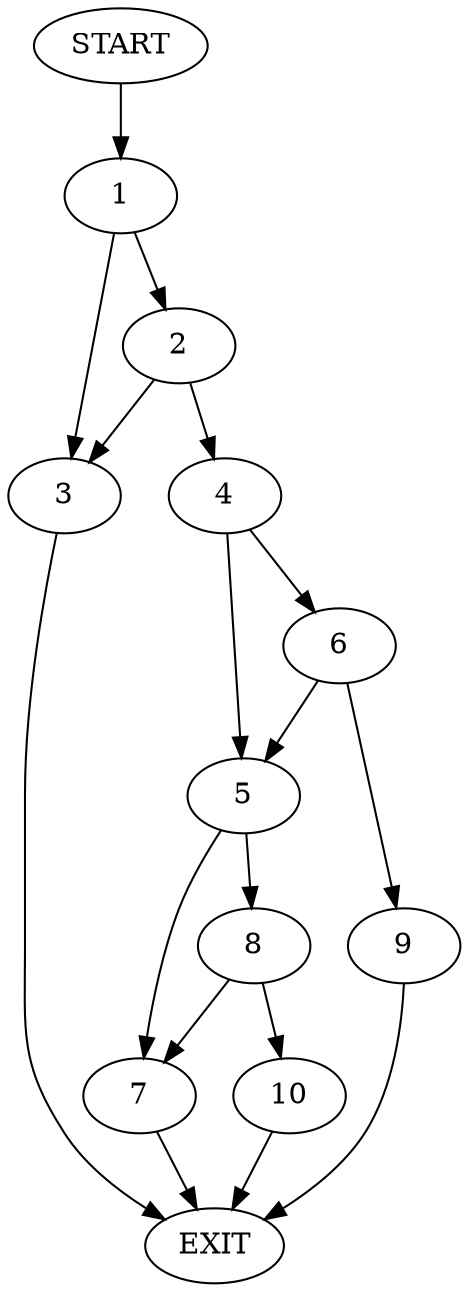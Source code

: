 digraph {
0 [label="START"]
11 [label="EXIT"]
0 -> 1
1 -> 2
1 -> 3
2 -> 4
2 -> 3
3 -> 11
4 -> 5
4 -> 6
5 -> 7
5 -> 8
6 -> 9
6 -> 5
9 -> 11
7 -> 11
8 -> 10
8 -> 7
10 -> 11
}
